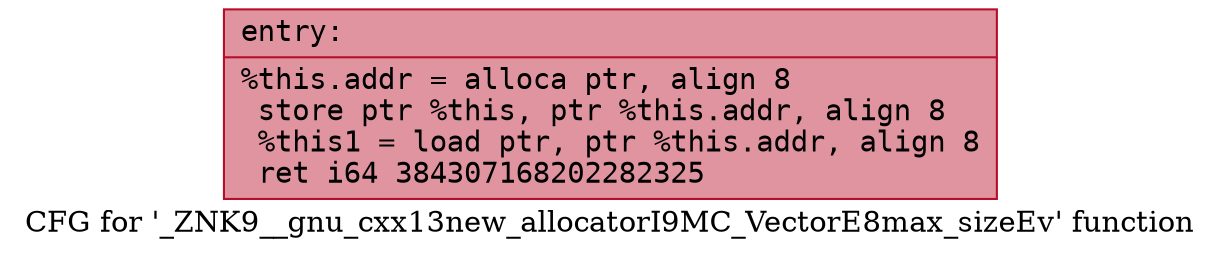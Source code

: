 digraph "CFG for '_ZNK9__gnu_cxx13new_allocatorI9MC_VectorE8max_sizeEv' function" {
	label="CFG for '_ZNK9__gnu_cxx13new_allocatorI9MC_VectorE8max_sizeEv' function";

	Node0x55dab48017e0 [shape=record,color="#b70d28ff", style=filled, fillcolor="#b70d2870" fontname="Courier",label="{entry:\l|  %this.addr = alloca ptr, align 8\l  store ptr %this, ptr %this.addr, align 8\l  %this1 = load ptr, ptr %this.addr, align 8\l  ret i64 384307168202282325\l}"];
}
